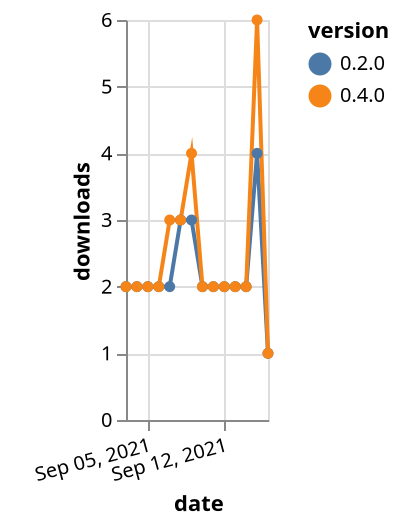 {"$schema": "https://vega.github.io/schema/vega-lite/v5.json", "description": "A simple bar chart with embedded data.", "data": {"values": [{"date": "2021-09-03", "total": 1149, "delta": 2, "version": "0.2.0"}, {"date": "2021-09-04", "total": 1151, "delta": 2, "version": "0.2.0"}, {"date": "2021-09-05", "total": 1153, "delta": 2, "version": "0.2.0"}, {"date": "2021-09-06", "total": 1155, "delta": 2, "version": "0.2.0"}, {"date": "2021-09-07", "total": 1157, "delta": 2, "version": "0.2.0"}, {"date": "2021-09-08", "total": 1160, "delta": 3, "version": "0.2.0"}, {"date": "2021-09-09", "total": 1163, "delta": 3, "version": "0.2.0"}, {"date": "2021-09-10", "total": 1165, "delta": 2, "version": "0.2.0"}, {"date": "2021-09-11", "total": 1167, "delta": 2, "version": "0.2.0"}, {"date": "2021-09-12", "total": 1169, "delta": 2, "version": "0.2.0"}, {"date": "2021-09-13", "total": 1171, "delta": 2, "version": "0.2.0"}, {"date": "2021-09-14", "total": 1173, "delta": 2, "version": "0.2.0"}, {"date": "2021-09-15", "total": 1177, "delta": 4, "version": "0.2.0"}, {"date": "2021-09-16", "total": 1178, "delta": 1, "version": "0.2.0"}, {"date": "2021-09-03", "total": 682, "delta": 2, "version": "0.4.0"}, {"date": "2021-09-04", "total": 684, "delta": 2, "version": "0.4.0"}, {"date": "2021-09-05", "total": 686, "delta": 2, "version": "0.4.0"}, {"date": "2021-09-06", "total": 688, "delta": 2, "version": "0.4.0"}, {"date": "2021-09-07", "total": 691, "delta": 3, "version": "0.4.0"}, {"date": "2021-09-08", "total": 694, "delta": 3, "version": "0.4.0"}, {"date": "2021-09-09", "total": 698, "delta": 4, "version": "0.4.0"}, {"date": "2021-09-10", "total": 700, "delta": 2, "version": "0.4.0"}, {"date": "2021-09-11", "total": 702, "delta": 2, "version": "0.4.0"}, {"date": "2021-09-12", "total": 704, "delta": 2, "version": "0.4.0"}, {"date": "2021-09-13", "total": 706, "delta": 2, "version": "0.4.0"}, {"date": "2021-09-14", "total": 708, "delta": 2, "version": "0.4.0"}, {"date": "2021-09-15", "total": 714, "delta": 6, "version": "0.4.0"}, {"date": "2021-09-16", "total": 715, "delta": 1, "version": "0.4.0"}]}, "width": "container", "mark": {"type": "line", "point": {"filled": true}}, "encoding": {"x": {"field": "date", "type": "temporal", "timeUnit": "yearmonthdate", "title": "date", "axis": {"labelAngle": -15}}, "y": {"field": "delta", "type": "quantitative", "title": "downloads"}, "color": {"field": "version", "type": "nominal"}, "tooltip": {"field": "delta"}}}
